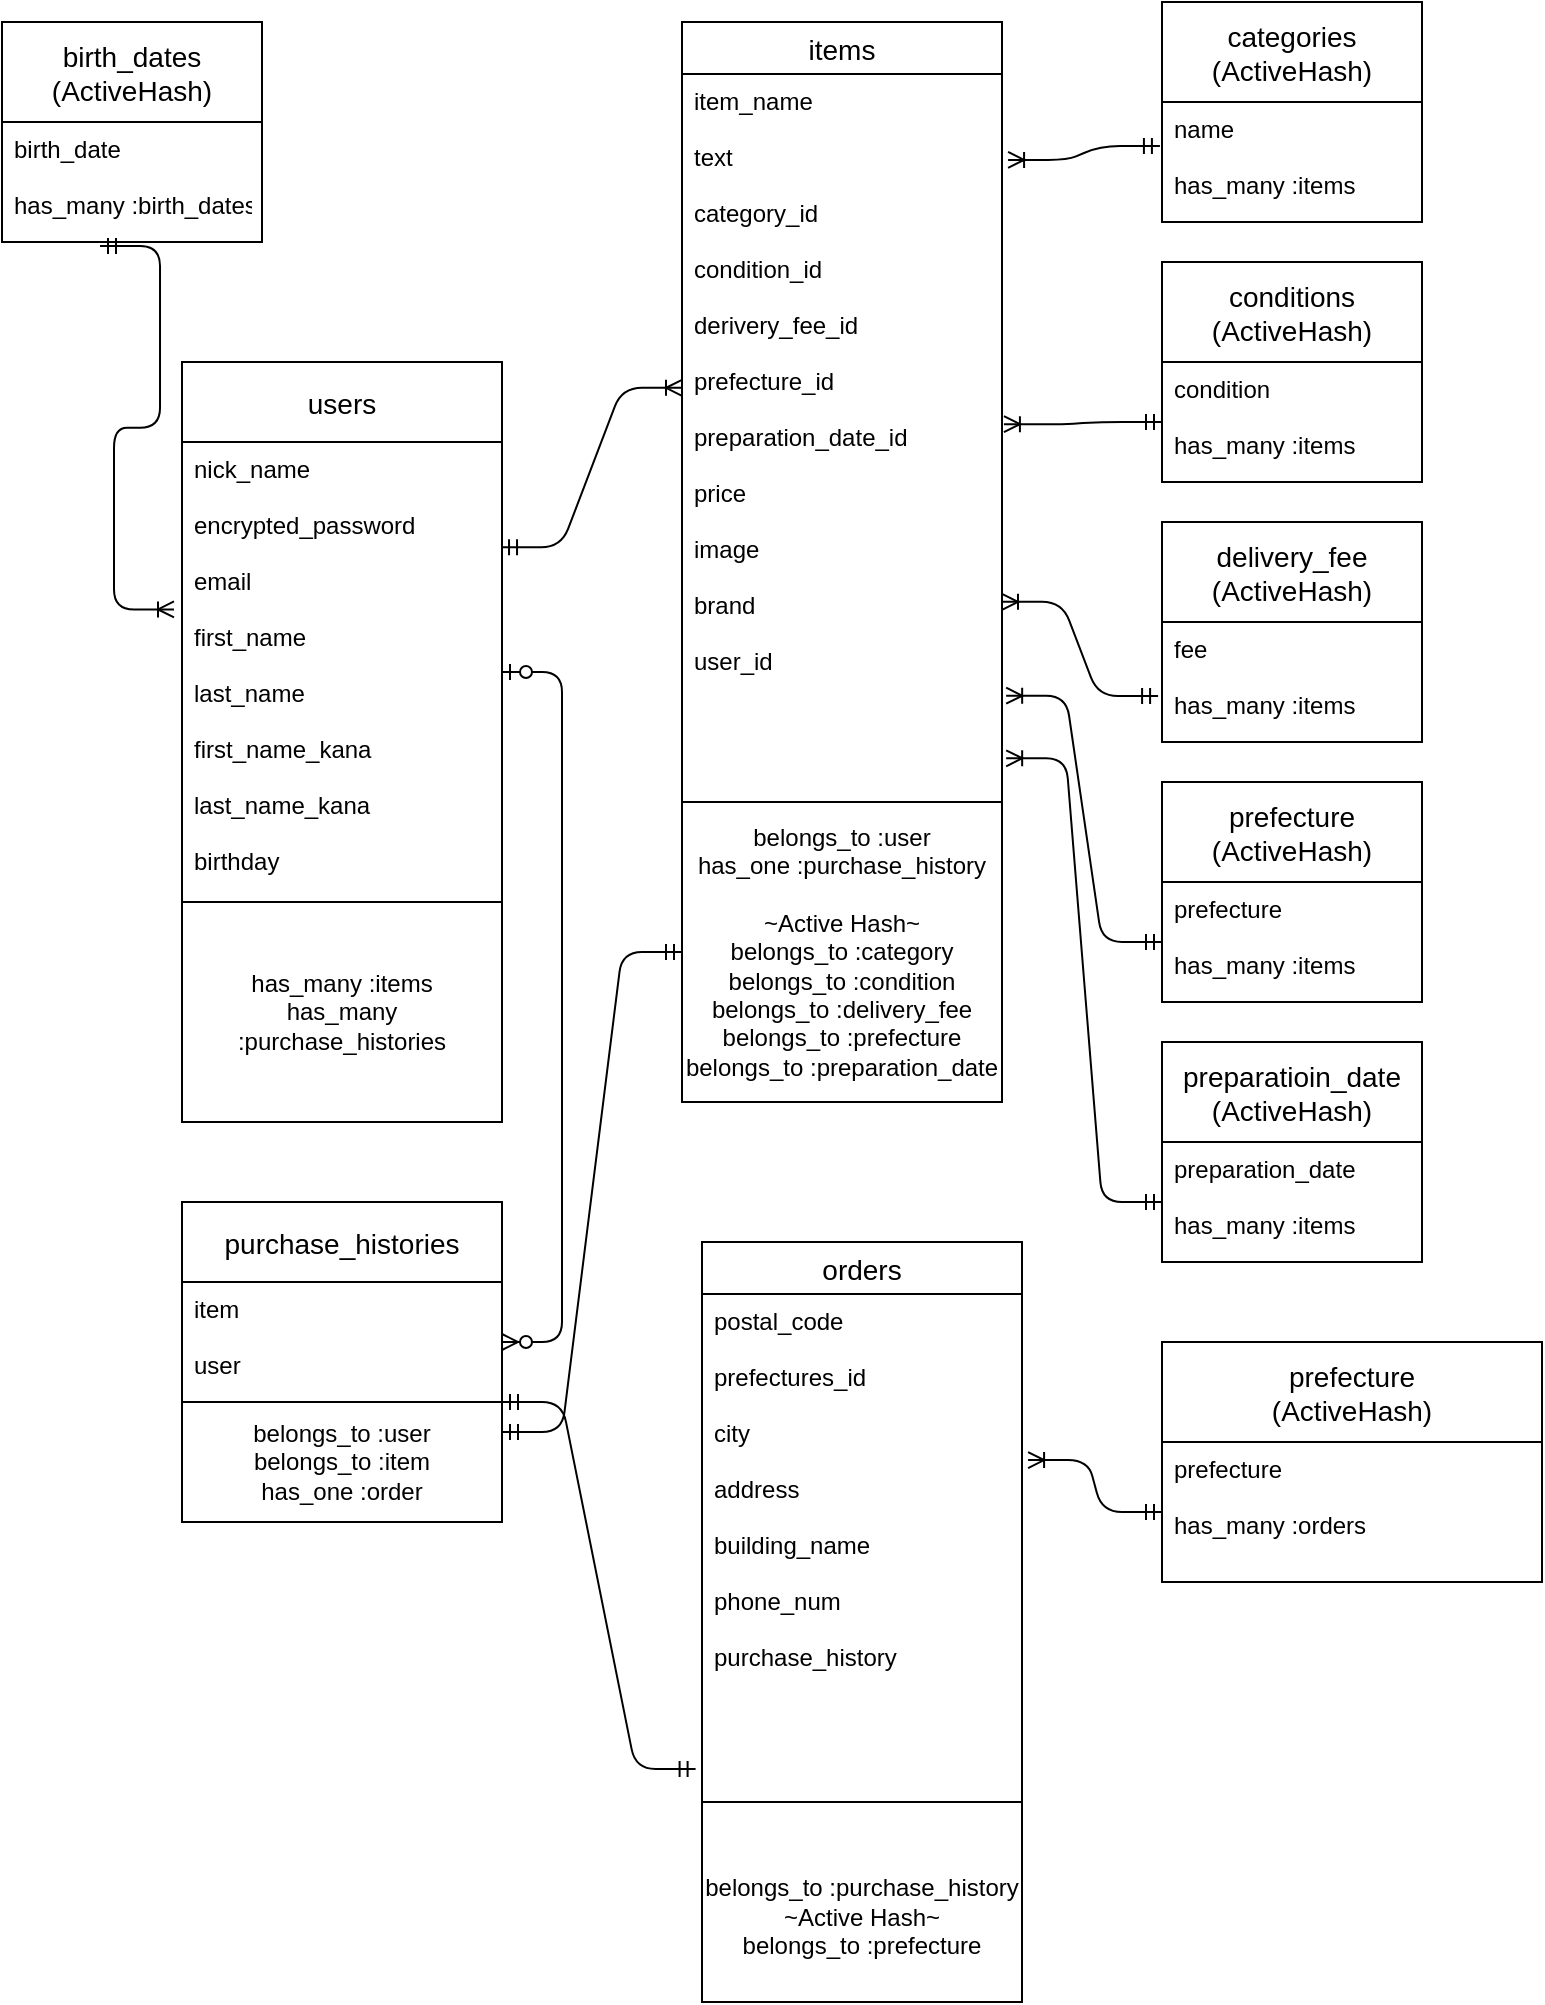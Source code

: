 <mxfile>
    <diagram id="REbtkltuEE52UCZA4KB4" name="ページ1">
        <mxGraphModel dx="640" dy="680" grid="1" gridSize="10" guides="1" tooltips="1" connect="1" arrows="1" fold="1" page="1" pageScale="1" pageWidth="827" pageHeight="1169" math="0" shadow="0">
            <root>
                <mxCell id="0"/>
                <mxCell id="1" parent="0"/>
                <mxCell id="2" value="birth_dates&#10;(ActiveHash)" style="swimlane;fontStyle=0;childLayout=stackLayout;horizontal=1;startSize=50;horizontalStack=0;resizeParent=1;resizeParentMax=0;resizeLast=0;collapsible=1;marginBottom=0;align=center;fontSize=14;" parent="1" vertex="1">
                    <mxGeometry x="10" y="50" width="130" height="110" as="geometry">
                        <mxRectangle x="10" y="50" width="110" height="40" as="alternateBounds"/>
                    </mxGeometry>
                </mxCell>
                <mxCell id="3" value="birth_date&#10;&#10;has_many :birth_dates&#10;" style="text;strokeColor=none;fillColor=none;spacingLeft=4;spacingRight=4;overflow=hidden;rotatable=0;points=[[0,0.5],[1,0.5]];portConstraint=eastwest;fontSize=12;" parent="2" vertex="1">
                    <mxGeometry y="50" width="130" height="60" as="geometry"/>
                </mxCell>
                <mxCell id="6" value="users" style="swimlane;fontStyle=0;childLayout=stackLayout;horizontal=1;startSize=40;horizontalStack=0;resizeParent=1;resizeParentMax=0;resizeLast=0;collapsible=1;marginBottom=0;align=center;fontSize=14;" parent="1" vertex="1">
                    <mxGeometry x="100" y="220" width="160" height="270" as="geometry"/>
                </mxCell>
                <mxCell id="7" value="nick_name&#10;&#10;encrypted_password&#10;&#10;email&#10;&#10;first_name&#10;&#10;last_name&#10;&#10;first_name_kana&#10;&#10;last_name_kana&#10;&#10;birthday&#10;" style="text;strokeColor=none;fillColor=none;spacingLeft=4;spacingRight=4;overflow=hidden;rotatable=0;points=[[0,0.5],[1,0.5]];portConstraint=eastwest;fontSize=12;" parent="6" vertex="1">
                    <mxGeometry y="40" width="160" height="230" as="geometry"/>
                </mxCell>
                <mxCell id="10" value="has_many :items&lt;br&gt;has_many :purchase_histories" style="whiteSpace=wrap;html=1;align=center;" parent="1" vertex="1">
                    <mxGeometry x="100" y="490" width="160" height="110" as="geometry"/>
                </mxCell>
                <mxCell id="11" value="items" style="swimlane;fontStyle=0;childLayout=stackLayout;horizontal=1;startSize=26;horizontalStack=0;resizeParent=1;resizeParentMax=0;resizeLast=0;collapsible=1;marginBottom=0;align=center;fontSize=14;" parent="1" vertex="1">
                    <mxGeometry x="350" y="50" width="160" height="390" as="geometry"/>
                </mxCell>
                <mxCell id="12" value="item_name&#10;&#10;text&#10;&#10;category_id&#10;&#10;condition_id&#10;&#10;derivery_fee_id&#10;&#10;prefecture_id&#10;&#10;preparation_date_id&#10;&#10;price&#10;&#10;image&#10;&#10;brand&#10;&#10;user_id&#10;" style="text;strokeColor=none;fillColor=none;spacingLeft=4;spacingRight=4;overflow=hidden;rotatable=0;points=[[0,0.5],[1,0.5]];portConstraint=eastwest;fontSize=12;" parent="11" vertex="1">
                    <mxGeometry y="26" width="160" height="364" as="geometry"/>
                </mxCell>
                <mxCell id="15" value="belongs_to :user&lt;br&gt;has_one :purchase_history&lt;br&gt;&lt;br&gt;~Active Hash~&lt;br&gt;belongs_to :category&lt;br&gt;belongs_to :condition&lt;br&gt;belongs_to :delivery_fee&lt;br&gt;belongs_to :prefecture&lt;br&gt;belongs_to :preparation_date" style="whiteSpace=wrap;html=1;align=center;" parent="1" vertex="1">
                    <mxGeometry x="350" y="440" width="160" height="150" as="geometry"/>
                </mxCell>
                <mxCell id="16" value="categories&#10;(ActiveHash)" style="swimlane;fontStyle=0;childLayout=stackLayout;horizontal=1;startSize=50;horizontalStack=0;resizeParent=1;resizeParentMax=0;resizeLast=0;collapsible=1;marginBottom=0;align=center;fontSize=14;" parent="1" vertex="1">
                    <mxGeometry x="590" y="40" width="130" height="110" as="geometry">
                        <mxRectangle x="10" y="50" width="110" height="40" as="alternateBounds"/>
                    </mxGeometry>
                </mxCell>
                <mxCell id="17" value="name&#10;&#10;has_many :items&#10;" style="text;strokeColor=none;fillColor=none;spacingLeft=4;spacingRight=4;overflow=hidden;rotatable=0;points=[[0,0.5],[1,0.5]];portConstraint=eastwest;fontSize=12;" parent="16" vertex="1">
                    <mxGeometry y="50" width="130" height="60" as="geometry"/>
                </mxCell>
                <mxCell id="18" value="conditions&#10;(ActiveHash)" style="swimlane;fontStyle=0;childLayout=stackLayout;horizontal=1;startSize=50;horizontalStack=0;resizeParent=1;resizeParentMax=0;resizeLast=0;collapsible=1;marginBottom=0;align=center;fontSize=14;" parent="1" vertex="1">
                    <mxGeometry x="590" y="170" width="130" height="110" as="geometry">
                        <mxRectangle x="10" y="50" width="110" height="40" as="alternateBounds"/>
                    </mxGeometry>
                </mxCell>
                <mxCell id="19" value="condition&#10;&#10;has_many :items&#10;" style="text;strokeColor=none;fillColor=none;spacingLeft=4;spacingRight=4;overflow=hidden;rotatable=0;points=[[0,0.5],[1,0.5]];portConstraint=eastwest;fontSize=12;" parent="18" vertex="1">
                    <mxGeometry y="50" width="130" height="60" as="geometry"/>
                </mxCell>
                <mxCell id="20" value="delivery_fee&#10;(ActiveHash)" style="swimlane;fontStyle=0;childLayout=stackLayout;horizontal=1;startSize=50;horizontalStack=0;resizeParent=1;resizeParentMax=0;resizeLast=0;collapsible=1;marginBottom=0;align=center;fontSize=14;" parent="1" vertex="1">
                    <mxGeometry x="590" y="300" width="130" height="110" as="geometry">
                        <mxRectangle x="10" y="50" width="110" height="40" as="alternateBounds"/>
                    </mxGeometry>
                </mxCell>
                <mxCell id="21" value="fee&#10;&#10;has_many :items&#10;" style="text;strokeColor=none;fillColor=none;spacingLeft=4;spacingRight=4;overflow=hidden;rotatable=0;points=[[0,0.5],[1,0.5]];portConstraint=eastwest;fontSize=12;" parent="20" vertex="1">
                    <mxGeometry y="50" width="130" height="60" as="geometry"/>
                </mxCell>
                <mxCell id="22" value="prefecture&#10;(ActiveHash)" style="swimlane;fontStyle=0;childLayout=stackLayout;horizontal=1;startSize=50;horizontalStack=0;resizeParent=1;resizeParentMax=0;resizeLast=0;collapsible=1;marginBottom=0;align=center;fontSize=14;" parent="1" vertex="1">
                    <mxGeometry x="590" y="430" width="130" height="110" as="geometry">
                        <mxRectangle x="10" y="50" width="110" height="40" as="alternateBounds"/>
                    </mxGeometry>
                </mxCell>
                <mxCell id="23" value="prefecture&#10;&#10;has_many :items&#10;" style="text;strokeColor=none;fillColor=none;spacingLeft=4;spacingRight=4;overflow=hidden;rotatable=0;points=[[0,0.5],[1,0.5]];portConstraint=eastwest;fontSize=12;" parent="22" vertex="1">
                    <mxGeometry y="50" width="130" height="60" as="geometry"/>
                </mxCell>
                <mxCell id="24" value="preparatioin_date&#10;(ActiveHash)" style="swimlane;fontStyle=0;childLayout=stackLayout;horizontal=1;startSize=50;horizontalStack=0;resizeParent=1;resizeParentMax=0;resizeLast=0;collapsible=1;marginBottom=0;align=center;fontSize=14;" parent="1" vertex="1">
                    <mxGeometry x="590" y="560" width="130" height="110" as="geometry">
                        <mxRectangle x="10" y="50" width="110" height="40" as="alternateBounds"/>
                    </mxGeometry>
                </mxCell>
                <mxCell id="25" value="preparation_date&#10;&#10;has_many :items&#10;" style="text;strokeColor=none;fillColor=none;spacingLeft=4;spacingRight=4;overflow=hidden;rotatable=0;points=[[0,0.5],[1,0.5]];portConstraint=eastwest;fontSize=12;" parent="24" vertex="1">
                    <mxGeometry y="50" width="130" height="60" as="geometry"/>
                </mxCell>
                <mxCell id="27" value="" style="edgeStyle=entityRelationEdgeStyle;fontSize=12;html=1;endArrow=ERoneToMany;startArrow=ERmandOne;exitX=0.377;exitY=1.033;exitDx=0;exitDy=0;exitPerimeter=0;entryX=-0.025;entryY=0.364;entryDx=0;entryDy=0;entryPerimeter=0;" parent="1" source="3" target="7" edge="1">
                    <mxGeometry width="100" height="100" relative="1" as="geometry">
                        <mxPoint x="70" y="250" as="sourcePoint"/>
                        <mxPoint x="170" y="150" as="targetPoint"/>
                    </mxGeometry>
                </mxCell>
                <mxCell id="28" value="" style="edgeStyle=entityRelationEdgeStyle;fontSize=12;html=1;endArrow=ERoneToMany;startArrow=ERmandOne;exitX=0.997;exitY=0.229;exitDx=0;exitDy=0;entryX=0;entryY=0.431;entryDx=0;entryDy=0;entryPerimeter=0;exitPerimeter=0;" parent="1" source="7" target="12" edge="1">
                    <mxGeometry width="100" height="100" relative="1" as="geometry">
                        <mxPoint x="223.01" y="160.0" as="sourcePoint"/>
                        <mxPoint x="280" y="308.98" as="targetPoint"/>
                    </mxGeometry>
                </mxCell>
                <mxCell id="29" value="" style="edgeStyle=entityRelationEdgeStyle;fontSize=12;html=1;endArrow=ERoneToMany;startArrow=ERmandOne;exitX=-0.008;exitY=0.367;exitDx=0;exitDy=0;entryX=1.019;entryY=0.118;entryDx=0;entryDy=0;entryPerimeter=0;exitPerimeter=0;" parent="1" source="17" target="12" edge="1">
                    <mxGeometry width="100" height="100" relative="1" as="geometry">
                        <mxPoint x="490" y="280" as="sourcePoint"/>
                        <mxPoint x="560" y="182.884" as="targetPoint"/>
                    </mxGeometry>
                </mxCell>
                <mxCell id="30" value="" style="edgeStyle=entityRelationEdgeStyle;fontSize=12;html=1;endArrow=ERoneToMany;startArrow=ERmandOne;entryX=1.006;entryY=0.481;entryDx=0;entryDy=0;entryPerimeter=0;exitX=0;exitY=0.5;exitDx=0;exitDy=0;" parent="1" source="19" target="12" edge="1">
                    <mxGeometry width="100" height="100" relative="1" as="geometry">
                        <mxPoint x="540" y="190" as="sourcePoint"/>
                        <mxPoint x="510.0" y="216.932" as="targetPoint"/>
                    </mxGeometry>
                </mxCell>
                <mxCell id="31" value="" style="edgeStyle=entityRelationEdgeStyle;fontSize=12;html=1;endArrow=ERoneToMany;startArrow=ERmandOne;exitX=-0.015;exitY=0.617;exitDx=0;exitDy=0;entryX=1;entryY=0.725;entryDx=0;entryDy=0;entryPerimeter=0;exitPerimeter=0;" parent="1" source="21" target="12" edge="1">
                    <mxGeometry width="100" height="100" relative="1" as="geometry">
                        <mxPoint x="535.92" y="380" as="sourcePoint"/>
                        <mxPoint x="460.0" y="386.932" as="targetPoint"/>
                    </mxGeometry>
                </mxCell>
                <mxCell id="32" value="" style="edgeStyle=entityRelationEdgeStyle;fontSize=12;html=1;endArrow=ERoneToMany;startArrow=ERmandOne;exitX=0;exitY=0.5;exitDx=0;exitDy=0;entryX=1.013;entryY=0.854;entryDx=0;entryDy=0;entryPerimeter=0;" parent="1" source="23" target="12" edge="1">
                    <mxGeometry width="100" height="100" relative="1" as="geometry">
                        <mxPoint x="535.92" y="560" as="sourcePoint"/>
                        <mxPoint x="460.0" y="566.932" as="targetPoint"/>
                    </mxGeometry>
                </mxCell>
                <mxCell id="33" value="" style="edgeStyle=entityRelationEdgeStyle;fontSize=12;html=1;endArrow=ERoneToMany;startArrow=ERmandOne;exitX=0;exitY=0.5;exitDx=0;exitDy=0;entryX=1.013;entryY=0.94;entryDx=0;entryDy=0;entryPerimeter=0;" parent="1" source="25" target="12" edge="1">
                    <mxGeometry width="100" height="100" relative="1" as="geometry">
                        <mxPoint x="485.92" y="620" as="sourcePoint"/>
                        <mxPoint x="410" y="626.932" as="targetPoint"/>
                    </mxGeometry>
                </mxCell>
                <mxCell id="34" value="orders" style="swimlane;fontStyle=0;childLayout=stackLayout;horizontal=1;startSize=26;horizontalStack=0;resizeParent=1;resizeParentMax=0;resizeLast=0;collapsible=1;marginBottom=0;align=center;fontSize=14;" parent="1" vertex="1">
                    <mxGeometry x="360" y="660" width="160" height="280" as="geometry"/>
                </mxCell>
                <mxCell id="35" value="postal_code&#10;&#10;prefectures_id&#10;&#10;city&#10;&#10;address&#10;&#10;building_name&#10;&#10;phone_num&#10;&#10;purchase_history" style="text;strokeColor=none;fillColor=none;spacingLeft=4;spacingRight=4;overflow=hidden;rotatable=0;points=[[0,0.5],[1,0.5]];portConstraint=eastwest;fontSize=12;" parent="34" vertex="1">
                    <mxGeometry y="26" width="160" height="254" as="geometry"/>
                </mxCell>
                <mxCell id="38" value="prefecture&#10;(ActiveHash)" style="swimlane;fontStyle=0;childLayout=stackLayout;horizontal=1;startSize=50;horizontalStack=0;resizeParent=1;resizeParentMax=0;resizeLast=0;collapsible=1;marginBottom=0;align=center;fontSize=14;" parent="1" vertex="1">
                    <mxGeometry x="590" y="710" width="190" height="120" as="geometry">
                        <mxRectangle x="10" y="50" width="110" height="40" as="alternateBounds"/>
                    </mxGeometry>
                </mxCell>
                <mxCell id="39" value="prefecture&#10;&#10;has_many :orders&#10;&#10;" style="text;strokeColor=none;fillColor=none;spacingLeft=4;spacingRight=4;overflow=hidden;rotatable=0;points=[[0,0.5],[1,0.5]];portConstraint=eastwest;fontSize=12;" parent="38" vertex="1">
                    <mxGeometry y="50" width="190" height="70" as="geometry"/>
                </mxCell>
                <mxCell id="40" value="" style="edgeStyle=entityRelationEdgeStyle;fontSize=12;html=1;endArrow=ERoneToMany;startArrow=ERmandOne;exitX=0;exitY=0.5;exitDx=0;exitDy=0;entryX=1.019;entryY=0.327;entryDx=0;entryDy=0;entryPerimeter=0;" parent="1" source="39" target="35" edge="1">
                    <mxGeometry width="100" height="100" relative="1" as="geometry">
                        <mxPoint x="547.92" y="781.84" as="sourcePoint"/>
                        <mxPoint x="470.0" y="560.0" as="targetPoint"/>
                    </mxGeometry>
                </mxCell>
                <mxCell id="41" value="&lt;br&gt;belongs_to :purchase_history&lt;br&gt;~Active Hash~&lt;br&gt;belongs_to :prefecture" style="whiteSpace=wrap;html=1;align=center;" parent="1" vertex="1">
                    <mxGeometry x="360" y="940" width="160" height="100" as="geometry"/>
                </mxCell>
                <mxCell id="42" value="purchase_histories" style="swimlane;fontStyle=0;childLayout=stackLayout;horizontal=1;startSize=40;horizontalStack=0;resizeParent=1;resizeParentMax=0;resizeLast=0;collapsible=1;marginBottom=0;align=center;fontSize=14;" parent="1" vertex="1">
                    <mxGeometry x="100" y="640" width="160" height="100" as="geometry"/>
                </mxCell>
                <mxCell id="43" value="item&#10;&#10;user" style="text;strokeColor=none;fillColor=none;spacingLeft=4;spacingRight=4;overflow=hidden;rotatable=0;points=[[0,0.5],[1,0.5]];portConstraint=eastwest;fontSize=12;" parent="42" vertex="1">
                    <mxGeometry y="40" width="160" height="60" as="geometry"/>
                </mxCell>
                <mxCell id="44" value="belongs_to :user&lt;br&gt;belongs_to :item&lt;br&gt;has_one :order" style="whiteSpace=wrap;html=1;align=center;" parent="1" vertex="1">
                    <mxGeometry x="100" y="740" width="160" height="60" as="geometry"/>
                </mxCell>
                <mxCell id="51" value="" style="edgeStyle=entityRelationEdgeStyle;fontSize=12;html=1;endArrow=ERzeroToMany;startArrow=ERzeroToOne;exitX=1;exitY=0.5;exitDx=0;exitDy=0;entryX=1;entryY=0.5;entryDx=0;entryDy=0;" parent="1" source="7" target="43" edge="1">
                    <mxGeometry width="100" height="100" relative="1" as="geometry">
                        <mxPoint x="220" y="550" as="sourcePoint"/>
                        <mxPoint x="320" y="450" as="targetPoint"/>
                    </mxGeometry>
                </mxCell>
                <mxCell id="52" value="" style="edgeStyle=entityRelationEdgeStyle;fontSize=12;html=1;endArrow=ERmandOne;startArrow=ERmandOne;exitX=1;exitY=0.25;exitDx=0;exitDy=0;entryX=0;entryY=0.5;entryDx=0;entryDy=0;" parent="1" source="44" target="15" edge="1">
                    <mxGeometry width="100" height="100" relative="1" as="geometry">
                        <mxPoint x="260" y="590" as="sourcePoint"/>
                        <mxPoint x="360" y="490" as="targetPoint"/>
                    </mxGeometry>
                </mxCell>
                <mxCell id="53" value="" style="edgeStyle=entityRelationEdgeStyle;fontSize=12;html=1;endArrow=ERmandOne;startArrow=ERmandOne;exitX=1;exitY=0;exitDx=0;exitDy=0;entryX=-0.02;entryY=0.935;entryDx=0;entryDy=0;entryPerimeter=0;" parent="1" source="44" target="35" edge="1">
                    <mxGeometry width="100" height="100" relative="1" as="geometry">
                        <mxPoint x="270" y="765.0" as="sourcePoint"/>
                        <mxPoint x="360" y="525" as="targetPoint"/>
                    </mxGeometry>
                </mxCell>
            </root>
        </mxGraphModel>
    </diagram>
</mxfile>